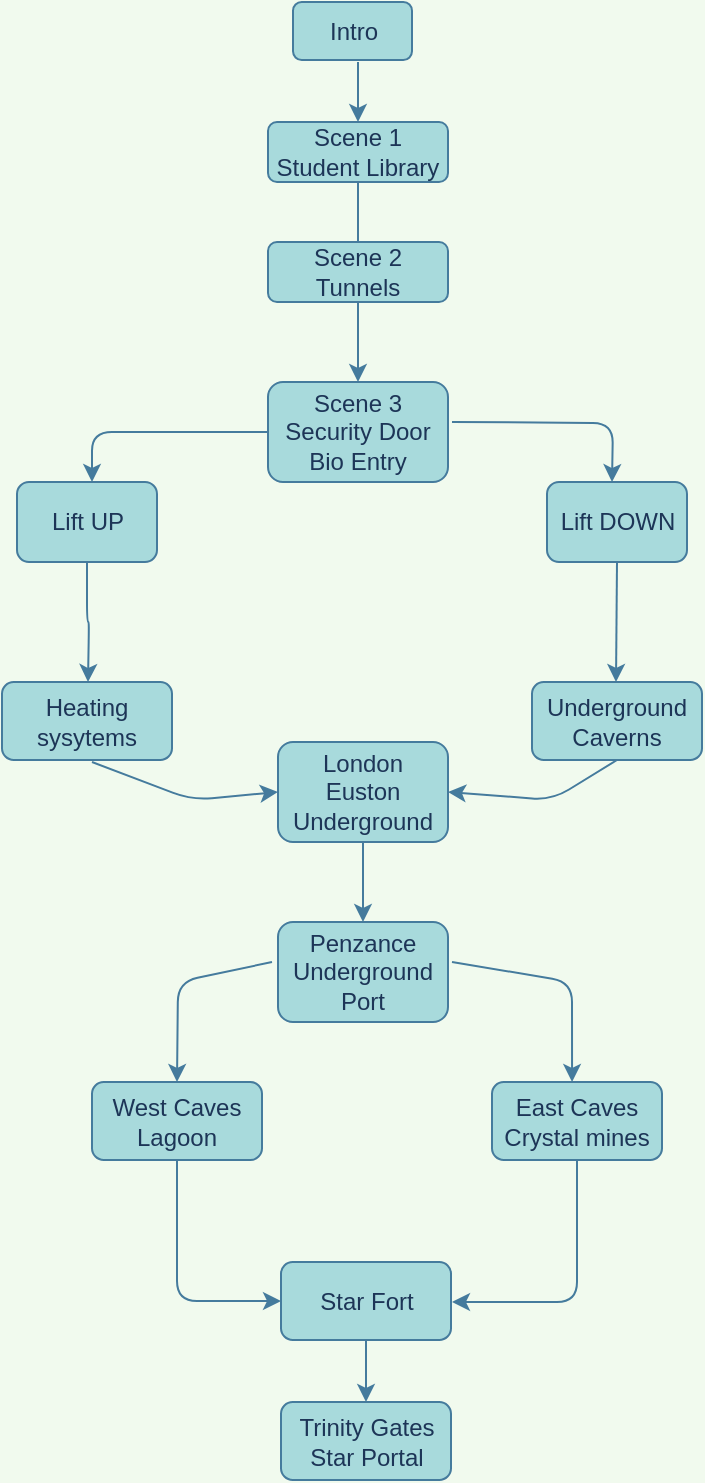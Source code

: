 <mxfile version="15.5.9" type="github">
  <diagram id="cXGQUIpQxS_fL44lwIFH" name="Page-1">
    <mxGraphModel dx="1422" dy="804" grid="1" gridSize="10" guides="1" tooltips="1" connect="1" arrows="1" fold="1" page="1" pageScale="1" pageWidth="850" pageHeight="1100" background="#F1FAEE" math="0" shadow="0">
      <root>
        <mxCell id="0" />
        <mxCell id="1" parent="0" />
        <mxCell id="5xCC1GNIO-IaGWrvfCco-57" style="edgeStyle=orthogonalEdgeStyle;curved=0;rounded=1;sketch=0;orthogonalLoop=1;jettySize=auto;html=1;fontColor=#1D3557;strokeColor=#457B9D;fillColor=#A8DADC;" parent="1" edge="1">
          <mxGeometry relative="1" as="geometry">
            <mxPoint x="540" y="260" as="targetPoint" />
            <mxPoint x="460" y="230" as="sourcePoint" />
          </mxGeometry>
        </mxCell>
        <mxCell id="5xCC1GNIO-IaGWrvfCco-59" style="edgeStyle=orthogonalEdgeStyle;curved=0;rounded=1;sketch=0;orthogonalLoop=1;jettySize=auto;html=1;fontColor=#1D3557;strokeColor=#457B9D;fillColor=#A8DADC;" parent="1" source="nOvAloDPaUvF_4_PYu3U-1" edge="1">
          <mxGeometry relative="1" as="geometry">
            <mxPoint x="280" y="260" as="targetPoint" />
            <Array as="points">
              <mxPoint x="280" y="235" />
            </Array>
          </mxGeometry>
        </mxCell>
        <mxCell id="nOvAloDPaUvF_4_PYu3U-1" value="Scene 3 &lt;br&gt;Security Door&lt;br&gt;Bio Entry" style="whiteSpace=wrap;html=1;fillColor=#A8DADC;strokeColor=#457B9D;fontColor=#1D3557;rounded=1;" parent="1" vertex="1">
          <mxGeometry x="368" y="210" width="90" height="50" as="geometry" />
        </mxCell>
        <mxCell id="nOvAloDPaUvF_4_PYu3U-3" value="Underground&lt;br&gt;Caverns" style="whiteSpace=wrap;html=1;fillColor=#A8DADC;strokeColor=#457B9D;fontColor=#1D3557;rounded=1;" parent="1" vertex="1">
          <mxGeometry x="500" y="360" width="85" height="39" as="geometry" />
        </mxCell>
        <mxCell id="5xCC1GNIO-IaGWrvfCco-33" value="Scene 1&lt;br&gt;Student Library" style="whiteSpace=wrap;html=1;fillColor=#A8DADC;strokeColor=#457B9D;fontColor=#1D3557;rounded=1;" parent="1" vertex="1">
          <mxGeometry x="368" y="80" width="90" height="30" as="geometry" />
        </mxCell>
        <mxCell id="5xCC1GNIO-IaGWrvfCco-69" value="" style="edgeStyle=orthogonalEdgeStyle;curved=0;rounded=1;sketch=0;orthogonalLoop=1;jettySize=auto;html=1;fontColor=#1D3557;strokeColor=#457B9D;fillColor=#A8DADC;exitX=0.5;exitY=1;exitDx=0;exitDy=0;" parent="1" source="5xCC1GNIO-IaGWrvfCco-33" target="nOvAloDPaUvF_4_PYu3U-1" edge="1">
          <mxGeometry relative="1" as="geometry" />
        </mxCell>
        <mxCell id="5xCC1GNIO-IaGWrvfCco-42" value="Scene 2&lt;br&gt;Tunnels" style="whiteSpace=wrap;html=1;fillColor=#A8DADC;strokeColor=#457B9D;fontColor=#1D3557;rounded=1;" parent="1" vertex="1">
          <mxGeometry x="368" y="140" width="90" height="30" as="geometry" />
        </mxCell>
        <mxCell id="5xCC1GNIO-IaGWrvfCco-63" value="" style="edgeStyle=orthogonalEdgeStyle;curved=0;rounded=1;sketch=0;orthogonalLoop=1;jettySize=auto;html=1;fontColor=#1D3557;strokeColor=#457B9D;fillColor=#A8DADC;" parent="1" source="5xCC1GNIO-IaGWrvfCco-49" edge="1">
          <mxGeometry relative="1" as="geometry">
            <mxPoint x="278" y="360" as="targetPoint" />
          </mxGeometry>
        </mxCell>
        <mxCell id="5xCC1GNIO-IaGWrvfCco-49" value="Lift UP" style="whiteSpace=wrap;html=1;fillColor=#A8DADC;strokeColor=#457B9D;fontColor=#1D3557;rounded=1;" parent="1" vertex="1">
          <mxGeometry x="242.5" y="260" width="70" height="40" as="geometry" />
        </mxCell>
        <mxCell id="5xCC1GNIO-IaGWrvfCco-47" value="Lift DOWN" style="whiteSpace=wrap;html=1;fillColor=#A8DADC;strokeColor=#457B9D;fontColor=#1D3557;rounded=1;" parent="1" vertex="1">
          <mxGeometry x="507.5" y="260" width="70" height="40" as="geometry" />
        </mxCell>
        <mxCell id="5xCC1GNIO-IaGWrvfCco-84" style="edgeStyle=orthogonalEdgeStyle;curved=0;rounded=1;sketch=0;orthogonalLoop=1;jettySize=auto;html=1;fontColor=#1D3557;strokeColor=#457B9D;fillColor=#A8DADC;" parent="1" source="5xCC1GNIO-IaGWrvfCco-67" edge="1">
          <mxGeometry relative="1" as="geometry">
            <mxPoint x="415.5" y="480" as="targetPoint" />
          </mxGeometry>
        </mxCell>
        <mxCell id="5xCC1GNIO-IaGWrvfCco-78" value="" style="edgeStyle=orthogonalEdgeStyle;curved=0;rounded=1;sketch=0;orthogonalLoop=1;jettySize=auto;html=1;fontColor=#1D3557;strokeColor=#457B9D;fillColor=#A8DADC;exitX=0.5;exitY=1;exitDx=0;exitDy=0;" parent="1" source="5xCC1GNIO-IaGWrvfCco-47" edge="1">
          <mxGeometry relative="1" as="geometry">
            <mxPoint x="542" y="310" as="sourcePoint" />
            <mxPoint x="542" y="360" as="targetPoint" />
          </mxGeometry>
        </mxCell>
        <mxCell id="5xCC1GNIO-IaGWrvfCco-67" value="London&lt;br&gt;Euston Underground" style="whiteSpace=wrap;html=1;fillColor=#A8DADC;strokeColor=#457B9D;fontColor=#1D3557;rounded=1;" parent="1" vertex="1">
          <mxGeometry x="373" y="390" width="85" height="50" as="geometry" />
        </mxCell>
        <mxCell id="5xCC1GNIO-IaGWrvfCco-79" value="Heating sysytems" style="whiteSpace=wrap;html=1;fillColor=#A8DADC;strokeColor=#457B9D;fontColor=#1D3557;rounded=1;" parent="1" vertex="1">
          <mxGeometry x="235" y="360" width="85" height="39" as="geometry" />
        </mxCell>
        <mxCell id="5xCC1GNIO-IaGWrvfCco-81" value="" style="endArrow=classic;html=1;rounded=1;sketch=0;fontColor=#1D3557;strokeColor=#457B9D;fillColor=#A8DADC;curved=0;entryX=1;entryY=0.5;entryDx=0;entryDy=0;exitX=0.5;exitY=1;exitDx=0;exitDy=0;" parent="1" source="nOvAloDPaUvF_4_PYu3U-3" target="5xCC1GNIO-IaGWrvfCco-67" edge="1">
          <mxGeometry width="50" height="50" relative="1" as="geometry">
            <mxPoint x="460" y="470" as="sourcePoint" />
            <mxPoint x="510" y="420" as="targetPoint" />
            <Array as="points">
              <mxPoint x="510" y="419" />
            </Array>
          </mxGeometry>
        </mxCell>
        <mxCell id="5xCC1GNIO-IaGWrvfCco-82" value="" style="endArrow=classic;html=1;rounded=1;sketch=0;fontColor=#1D3557;strokeColor=#457B9D;fillColor=#A8DADC;curved=0;entryX=0;entryY=0.5;entryDx=0;entryDy=0;" parent="1" target="5xCC1GNIO-IaGWrvfCco-67" edge="1">
          <mxGeometry width="50" height="50" relative="1" as="geometry">
            <mxPoint x="280" y="400" as="sourcePoint" />
            <mxPoint x="510" y="420" as="targetPoint" />
            <Array as="points">
              <mxPoint x="330" y="419" />
            </Array>
          </mxGeometry>
        </mxCell>
        <mxCell id="5xCC1GNIO-IaGWrvfCco-100" style="edgeStyle=orthogonalEdgeStyle;curved=0;rounded=1;sketch=0;orthogonalLoop=1;jettySize=auto;html=1;fontColor=#1D3557;strokeColor=#457B9D;fillColor=#A8DADC;" parent="1" source="5xCC1GNIO-IaGWrvfCco-86" edge="1">
          <mxGeometry relative="1" as="geometry">
            <mxPoint x="460" y="670" as="targetPoint" />
            <Array as="points">
              <mxPoint x="523" y="670" />
            </Array>
          </mxGeometry>
        </mxCell>
        <mxCell id="5xCC1GNIO-IaGWrvfCco-86" value="East Caves&lt;br&gt;Crystal mines" style="whiteSpace=wrap;html=1;fillColor=#A8DADC;strokeColor=#457B9D;fontColor=#1D3557;rounded=1;" parent="1" vertex="1">
          <mxGeometry x="480" y="560" width="85" height="39" as="geometry" />
        </mxCell>
        <mxCell id="5xCC1GNIO-IaGWrvfCco-97" style="edgeStyle=orthogonalEdgeStyle;curved=0;rounded=1;sketch=0;orthogonalLoop=1;jettySize=auto;html=1;exitX=0.5;exitY=1;exitDx=0;exitDy=0;entryX=0;entryY=0.5;entryDx=0;entryDy=0;fontColor=#1D3557;strokeColor=#457B9D;fillColor=#A8DADC;" parent="1" source="5xCC1GNIO-IaGWrvfCco-87" target="5xCC1GNIO-IaGWrvfCco-95" edge="1">
          <mxGeometry relative="1" as="geometry" />
        </mxCell>
        <mxCell id="5xCC1GNIO-IaGWrvfCco-87" value="West Caves&lt;br&gt;Lagoon" style="whiteSpace=wrap;html=1;fillColor=#A8DADC;strokeColor=#457B9D;fontColor=#1D3557;rounded=1;" parent="1" vertex="1">
          <mxGeometry x="280" y="560" width="85" height="39" as="geometry" />
        </mxCell>
        <mxCell id="5xCC1GNIO-IaGWrvfCco-85" value="Penzance Underground Port" style="whiteSpace=wrap;html=1;fillColor=#A8DADC;strokeColor=#457B9D;fontColor=#1D3557;rounded=1;" parent="1" vertex="1">
          <mxGeometry x="373" y="480" width="85" height="50" as="geometry" />
        </mxCell>
        <mxCell id="5xCC1GNIO-IaGWrvfCco-89" value="" style="endArrow=classic;html=1;rounded=1;sketch=0;fontColor=#1D3557;strokeColor=#457B9D;fillColor=#A8DADC;curved=0;entryX=0.5;entryY=0;entryDx=0;entryDy=0;" parent="1" target="5xCC1GNIO-IaGWrvfCco-87" edge="1">
          <mxGeometry width="50" height="50" relative="1" as="geometry">
            <mxPoint x="370" y="500" as="sourcePoint" />
            <mxPoint x="510" y="440" as="targetPoint" />
            <Array as="points">
              <mxPoint x="323" y="510" />
            </Array>
          </mxGeometry>
        </mxCell>
        <mxCell id="5xCC1GNIO-IaGWrvfCco-94" value="" style="endArrow=classic;html=1;rounded=1;sketch=0;fontColor=#1D3557;strokeColor=#457B9D;fillColor=#A8DADC;curved=0;entryX=0.471;entryY=0;entryDx=0;entryDy=0;entryPerimeter=0;" parent="1" target="5xCC1GNIO-IaGWrvfCco-86" edge="1">
          <mxGeometry width="50" height="50" relative="1" as="geometry">
            <mxPoint x="460" y="500" as="sourcePoint" />
            <mxPoint x="510" y="440" as="targetPoint" />
            <Array as="points">
              <mxPoint x="520" y="510" />
            </Array>
          </mxGeometry>
        </mxCell>
        <mxCell id="5xCC1GNIO-IaGWrvfCco-95" value="Star Fort" style="whiteSpace=wrap;html=1;fillColor=#A8DADC;strokeColor=#457B9D;fontColor=#1D3557;rounded=1;" parent="1" vertex="1">
          <mxGeometry x="374.5" y="650" width="85" height="39" as="geometry" />
        </mxCell>
        <mxCell id="5xCC1GNIO-IaGWrvfCco-99" value="" style="endArrow=classic;html=1;rounded=1;sketch=0;fontColor=#1D3557;strokeColor=#457B9D;fillColor=#A8DADC;curved=0;entryX=0.5;entryY=0;entryDx=0;entryDy=0;exitX=0.5;exitY=1;exitDx=0;exitDy=0;" parent="1" source="5xCC1GNIO-IaGWrvfCco-95" target="5xCC1GNIO-IaGWrvfCco-101" edge="1">
          <mxGeometry width="50" height="50" relative="1" as="geometry">
            <mxPoint x="460" y="490" as="sourcePoint" />
            <mxPoint x="510" y="440" as="targetPoint" />
          </mxGeometry>
        </mxCell>
        <mxCell id="5xCC1GNIO-IaGWrvfCco-101" value="Trinity Gates&lt;br&gt;Star Portal" style="whiteSpace=wrap;html=1;fillColor=#A8DADC;strokeColor=#457B9D;fontColor=#1D3557;rounded=1;" parent="1" vertex="1">
          <mxGeometry x="374.5" y="720" width="85" height="39" as="geometry" />
        </mxCell>
        <mxCell id="5xCC1GNIO-IaGWrvfCco-102" value="Intro" style="whiteSpace=wrap;html=1;fillColor=#A8DADC;strokeColor=#457B9D;fontColor=#1D3557;rounded=1;" parent="1" vertex="1">
          <mxGeometry x="380.5" y="20" width="59.5" height="29" as="geometry" />
        </mxCell>
        <mxCell id="5xCC1GNIO-IaGWrvfCco-103" value="" style="endArrow=classic;html=1;rounded=1;sketch=0;fontColor=#1D3557;strokeColor=#457B9D;fillColor=#A8DADC;curved=0;entryX=0.5;entryY=0;entryDx=0;entryDy=0;" parent="1" target="5xCC1GNIO-IaGWrvfCco-33" edge="1">
          <mxGeometry width="50" height="50" relative="1" as="geometry">
            <mxPoint x="413" y="50" as="sourcePoint" />
            <mxPoint x="510" y="40" as="targetPoint" />
          </mxGeometry>
        </mxCell>
      </root>
    </mxGraphModel>
  </diagram>
</mxfile>
